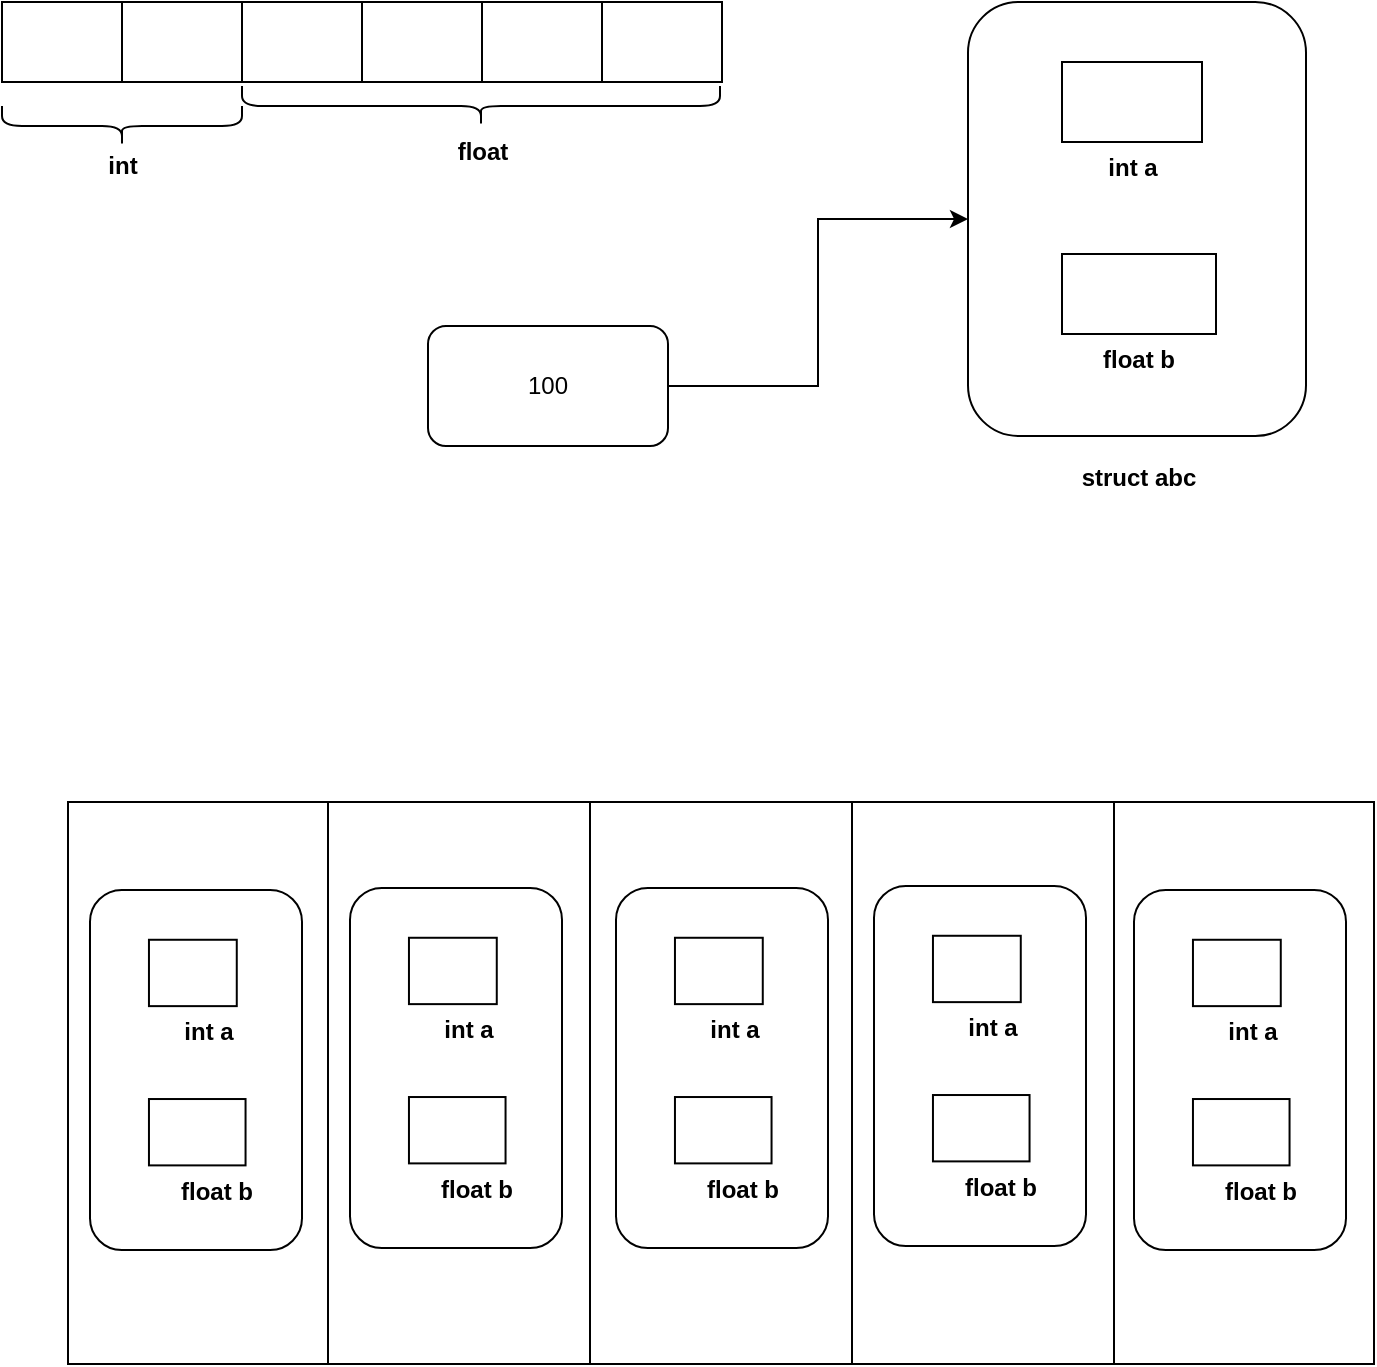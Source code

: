 <mxfile version="23.1.5" type="device" pages="2">
  <diagram name="Page-1" id="SBs-AK8TGKzCLHx1HG1-">
    <mxGraphModel dx="2390" dy="1393" grid="0" gridSize="10" guides="1" tooltips="1" connect="1" arrows="1" fold="1" page="1" pageScale="1" pageWidth="850" pageHeight="1100" math="0" shadow="0">
      <root>
        <mxCell id="0" />
        <mxCell id="1" parent="0" />
        <mxCell id="wdFYyP7IZB3vCb54DyX5-9" value="" style="group" vertex="1" connectable="0" parent="1">
          <mxGeometry x="548" y="57" width="169" height="217" as="geometry" />
        </mxCell>
        <mxCell id="wdFYyP7IZB3vCb54DyX5-5" value="" style="rounded=1;whiteSpace=wrap;html=1;" vertex="1" parent="wdFYyP7IZB3vCb54DyX5-9">
          <mxGeometry width="169" height="217" as="geometry" />
        </mxCell>
        <mxCell id="wdFYyP7IZB3vCb54DyX5-6" value="" style="rounded=0;whiteSpace=wrap;html=1;" vertex="1" parent="wdFYyP7IZB3vCb54DyX5-9">
          <mxGeometry x="47" y="30" width="70" height="40" as="geometry" />
        </mxCell>
        <mxCell id="wdFYyP7IZB3vCb54DyX5-8" value="" style="rounded=0;whiteSpace=wrap;html=1;" vertex="1" parent="wdFYyP7IZB3vCb54DyX5-9">
          <mxGeometry x="47" y="126" width="77" height="40" as="geometry" />
        </mxCell>
        <mxCell id="wdFYyP7IZB3vCb54DyX5-22" value="&lt;b&gt;int a&lt;/b&gt;" style="text;html=1;align=center;verticalAlign=middle;resizable=0;points=[];autosize=1;strokeColor=none;fillColor=none;" vertex="1" parent="wdFYyP7IZB3vCb54DyX5-9">
          <mxGeometry x="60.5" y="70" width="43" height="26" as="geometry" />
        </mxCell>
        <mxCell id="wdFYyP7IZB3vCb54DyX5-23" value="&lt;b&gt;float b&lt;/b&gt;" style="text;html=1;align=center;verticalAlign=middle;resizable=0;points=[];autosize=1;strokeColor=none;fillColor=none;" vertex="1" parent="wdFYyP7IZB3vCb54DyX5-9">
          <mxGeometry x="57.5" y="166" width="54" height="26" as="geometry" />
        </mxCell>
        <mxCell id="wdFYyP7IZB3vCb54DyX5-20" value="&lt;b&gt;int&lt;/b&gt;" style="text;html=1;align=center;verticalAlign=middle;resizable=0;points=[];autosize=1;strokeColor=none;fillColor=none;" vertex="1" parent="1">
          <mxGeometry x="108.5" y="126" width="33" height="26" as="geometry" />
        </mxCell>
        <mxCell id="wdFYyP7IZB3vCb54DyX5-24" value="&lt;b&gt;struct abc&lt;/b&gt;" style="text;html=1;align=center;verticalAlign=middle;resizable=0;points=[];autosize=1;strokeColor=none;fillColor=none;" vertex="1" parent="1">
          <mxGeometry x="595" y="282" width="75" height="26" as="geometry" />
        </mxCell>
        <mxCell id="_a04NKDOX3JuaRjNHRXt-1" value="" style="group" vertex="1" connectable="0" parent="1">
          <mxGeometry x="65" y="57" width="360" height="88" as="geometry" />
        </mxCell>
        <mxCell id="wdFYyP7IZB3vCb54DyX5-10" value="" style="shape=table;startSize=0;container=1;collapsible=0;childLayout=tableLayout;" vertex="1" parent="_a04NKDOX3JuaRjNHRXt-1">
          <mxGeometry width="360" height="40" as="geometry" />
        </mxCell>
        <mxCell id="wdFYyP7IZB3vCb54DyX5-11" value="" style="shape=tableRow;horizontal=0;startSize=0;swimlaneHead=0;swimlaneBody=0;strokeColor=inherit;top=0;left=0;bottom=0;right=0;collapsible=0;dropTarget=0;fillColor=none;points=[[0,0.5],[1,0.5]];portConstraint=eastwest;" vertex="1" parent="wdFYyP7IZB3vCb54DyX5-10">
          <mxGeometry width="360" height="40" as="geometry" />
        </mxCell>
        <mxCell id="wdFYyP7IZB3vCb54DyX5-12" value="" style="shape=partialRectangle;html=1;whiteSpace=wrap;connectable=0;strokeColor=inherit;overflow=hidden;fillColor=none;top=0;left=0;bottom=0;right=0;pointerEvents=1;" vertex="1" parent="wdFYyP7IZB3vCb54DyX5-11">
          <mxGeometry width="60" height="40" as="geometry">
            <mxRectangle width="60" height="40" as="alternateBounds" />
          </mxGeometry>
        </mxCell>
        <mxCell id="wdFYyP7IZB3vCb54DyX5-13" value="" style="shape=partialRectangle;html=1;whiteSpace=wrap;connectable=0;strokeColor=inherit;overflow=hidden;fillColor=none;top=0;left=0;bottom=0;right=0;pointerEvents=1;" vertex="1" parent="wdFYyP7IZB3vCb54DyX5-11">
          <mxGeometry x="60" width="60" height="40" as="geometry">
            <mxRectangle width="60" height="40" as="alternateBounds" />
          </mxGeometry>
        </mxCell>
        <mxCell id="wdFYyP7IZB3vCb54DyX5-14" value="" style="shape=partialRectangle;html=1;whiteSpace=wrap;connectable=0;strokeColor=inherit;overflow=hidden;fillColor=none;top=0;left=0;bottom=0;right=0;pointerEvents=1;" vertex="1" parent="wdFYyP7IZB3vCb54DyX5-11">
          <mxGeometry x="120" width="60" height="40" as="geometry">
            <mxRectangle width="60" height="40" as="alternateBounds" />
          </mxGeometry>
        </mxCell>
        <mxCell id="wdFYyP7IZB3vCb54DyX5-15" value="" style="shape=partialRectangle;html=1;whiteSpace=wrap;connectable=0;strokeColor=inherit;overflow=hidden;fillColor=none;top=0;left=0;bottom=0;right=0;pointerEvents=1;" vertex="1" parent="wdFYyP7IZB3vCb54DyX5-11">
          <mxGeometry x="180" width="60" height="40" as="geometry">
            <mxRectangle width="60" height="40" as="alternateBounds" />
          </mxGeometry>
        </mxCell>
        <mxCell id="wdFYyP7IZB3vCb54DyX5-16" value="" style="shape=partialRectangle;html=1;whiteSpace=wrap;connectable=0;strokeColor=inherit;overflow=hidden;fillColor=none;top=0;left=0;bottom=0;right=0;pointerEvents=1;" vertex="1" parent="wdFYyP7IZB3vCb54DyX5-11">
          <mxGeometry x="240" width="60" height="40" as="geometry">
            <mxRectangle width="60" height="40" as="alternateBounds" />
          </mxGeometry>
        </mxCell>
        <mxCell id="wdFYyP7IZB3vCb54DyX5-17" value="" style="shape=partialRectangle;html=1;whiteSpace=wrap;connectable=0;strokeColor=inherit;overflow=hidden;fillColor=none;top=0;left=0;bottom=0;right=0;pointerEvents=1;" vertex="1" parent="wdFYyP7IZB3vCb54DyX5-11">
          <mxGeometry x="300" width="60" height="40" as="geometry">
            <mxRectangle width="60" height="40" as="alternateBounds" />
          </mxGeometry>
        </mxCell>
        <mxCell id="wdFYyP7IZB3vCb54DyX5-18" value="" style="shape=curlyBracket;whiteSpace=wrap;html=1;rounded=1;labelPosition=left;verticalLabelPosition=middle;align=right;verticalAlign=middle;direction=north;" vertex="1" parent="_a04NKDOX3JuaRjNHRXt-1">
          <mxGeometry y="52" width="120" height="20" as="geometry" />
        </mxCell>
        <mxCell id="wdFYyP7IZB3vCb54DyX5-19" value="" style="shape=curlyBracket;whiteSpace=wrap;html=1;rounded=1;labelPosition=left;verticalLabelPosition=middle;align=right;verticalAlign=middle;direction=north;" vertex="1" parent="_a04NKDOX3JuaRjNHRXt-1">
          <mxGeometry x="120" y="42" width="239" height="20" as="geometry" />
        </mxCell>
        <mxCell id="wdFYyP7IZB3vCb54DyX5-21" value="&lt;b&gt;float&lt;/b&gt;" style="text;html=1;align=center;verticalAlign=middle;resizable=0;points=[];autosize=1;strokeColor=none;fillColor=none;" vertex="1" parent="_a04NKDOX3JuaRjNHRXt-1">
          <mxGeometry x="218" y="62" width="43" height="26" as="geometry" />
        </mxCell>
        <mxCell id="gjEVGWz8HpCAclz9JxW7-2" style="edgeStyle=orthogonalEdgeStyle;rounded=0;orthogonalLoop=1;jettySize=auto;html=1;" edge="1" parent="1" source="gjEVGWz8HpCAclz9JxW7-1" target="wdFYyP7IZB3vCb54DyX5-5">
          <mxGeometry relative="1" as="geometry" />
        </mxCell>
        <mxCell id="gjEVGWz8HpCAclz9JxW7-1" value="100" style="rounded=1;whiteSpace=wrap;html=1;" vertex="1" parent="1">
          <mxGeometry x="278" y="219" width="120" height="60" as="geometry" />
        </mxCell>
        <mxCell id="gjEVGWz8HpCAclz9JxW7-3" value="" style="shape=table;startSize=0;container=1;collapsible=0;childLayout=tableLayout;" vertex="1" parent="1">
          <mxGeometry x="98" y="457" width="653" height="281" as="geometry" />
        </mxCell>
        <mxCell id="gjEVGWz8HpCAclz9JxW7-4" value="" style="shape=tableRow;horizontal=0;startSize=0;swimlaneHead=0;swimlaneBody=0;strokeColor=inherit;top=0;left=0;bottom=0;right=0;collapsible=0;dropTarget=0;fillColor=none;points=[[0,0.5],[1,0.5]];portConstraint=eastwest;" vertex="1" parent="gjEVGWz8HpCAclz9JxW7-3">
          <mxGeometry width="653" height="281" as="geometry" />
        </mxCell>
        <mxCell id="gjEVGWz8HpCAclz9JxW7-5" value="" style="shape=partialRectangle;html=1;whiteSpace=wrap;connectable=0;strokeColor=inherit;overflow=hidden;fillColor=none;top=0;left=0;bottom=0;right=0;pointerEvents=1;" vertex="1" parent="gjEVGWz8HpCAclz9JxW7-4">
          <mxGeometry width="130" height="281" as="geometry">
            <mxRectangle width="130" height="281" as="alternateBounds" />
          </mxGeometry>
        </mxCell>
        <mxCell id="gjEVGWz8HpCAclz9JxW7-6" value="" style="shape=partialRectangle;html=1;whiteSpace=wrap;connectable=0;strokeColor=inherit;overflow=hidden;fillColor=none;top=0;left=0;bottom=0;right=0;pointerEvents=1;" vertex="1" parent="gjEVGWz8HpCAclz9JxW7-4">
          <mxGeometry x="130" width="131" height="281" as="geometry">
            <mxRectangle width="131" height="281" as="alternateBounds" />
          </mxGeometry>
        </mxCell>
        <mxCell id="gjEVGWz8HpCAclz9JxW7-7" value="" style="shape=partialRectangle;html=1;whiteSpace=wrap;connectable=0;strokeColor=inherit;overflow=hidden;fillColor=none;top=0;left=0;bottom=0;right=0;pointerEvents=1;" vertex="1" parent="gjEVGWz8HpCAclz9JxW7-4">
          <mxGeometry x="261" width="131" height="281" as="geometry">
            <mxRectangle width="131" height="281" as="alternateBounds" />
          </mxGeometry>
        </mxCell>
        <mxCell id="gjEVGWz8HpCAclz9JxW7-8" value="" style="shape=partialRectangle;html=1;whiteSpace=wrap;connectable=0;strokeColor=inherit;overflow=hidden;fillColor=none;top=0;left=0;bottom=0;right=0;pointerEvents=1;" vertex="1" parent="gjEVGWz8HpCAclz9JxW7-4">
          <mxGeometry x="392" width="131" height="281" as="geometry">
            <mxRectangle width="131" height="281" as="alternateBounds" />
          </mxGeometry>
        </mxCell>
        <mxCell id="gjEVGWz8HpCAclz9JxW7-9" value="" style="shape=partialRectangle;html=1;whiteSpace=wrap;connectable=0;strokeColor=inherit;overflow=hidden;fillColor=none;top=0;left=0;bottom=0;right=0;pointerEvents=1;" vertex="1" parent="gjEVGWz8HpCAclz9JxW7-4">
          <mxGeometry x="523" width="130" height="281" as="geometry">
            <mxRectangle width="130" height="281" as="alternateBounds" />
          </mxGeometry>
        </mxCell>
        <mxCell id="gjEVGWz8HpCAclz9JxW7-10" value="" style="group" vertex="1" connectable="0" parent="1">
          <mxGeometry x="109" y="501" width="106" height="180" as="geometry" />
        </mxCell>
        <mxCell id="gjEVGWz8HpCAclz9JxW7-11" value="" style="rounded=1;whiteSpace=wrap;html=1;" vertex="1" parent="gjEVGWz8HpCAclz9JxW7-10">
          <mxGeometry width="106" height="180" as="geometry" />
        </mxCell>
        <mxCell id="gjEVGWz8HpCAclz9JxW7-12" value="" style="rounded=0;whiteSpace=wrap;html=1;" vertex="1" parent="gjEVGWz8HpCAclz9JxW7-10">
          <mxGeometry x="29.479" y="24.885" width="43.905" height="33.18" as="geometry" />
        </mxCell>
        <mxCell id="gjEVGWz8HpCAclz9JxW7-13" value="" style="rounded=0;whiteSpace=wrap;html=1;" vertex="1" parent="gjEVGWz8HpCAclz9JxW7-10">
          <mxGeometry x="29.479" y="104.516" width="48.296" height="33.18" as="geometry" />
        </mxCell>
        <mxCell id="gjEVGWz8HpCAclz9JxW7-14" value="&lt;b&gt;int a&lt;/b&gt;" style="text;html=1;align=center;verticalAlign=middle;resizable=0;points=[];autosize=1;strokeColor=none;fillColor=none;" vertex="1" parent="gjEVGWz8HpCAclz9JxW7-10">
          <mxGeometry x="37.947" y="58.065" width="43" height="26" as="geometry" />
        </mxCell>
        <mxCell id="gjEVGWz8HpCAclz9JxW7-15" value="&lt;b&gt;float b&lt;/b&gt;" style="text;html=1;align=center;verticalAlign=middle;resizable=0;points=[];autosize=1;strokeColor=none;fillColor=none;" vertex="1" parent="gjEVGWz8HpCAclz9JxW7-10">
          <mxGeometry x="36.065" y="137.696" width="54" height="26" as="geometry" />
        </mxCell>
        <mxCell id="gjEVGWz8HpCAclz9JxW7-17" value="" style="group" vertex="1" connectable="0" parent="1">
          <mxGeometry x="239" y="500" width="106" height="180" as="geometry" />
        </mxCell>
        <mxCell id="gjEVGWz8HpCAclz9JxW7-18" value="" style="rounded=1;whiteSpace=wrap;html=1;" vertex="1" parent="gjEVGWz8HpCAclz9JxW7-17">
          <mxGeometry width="106" height="180" as="geometry" />
        </mxCell>
        <mxCell id="gjEVGWz8HpCAclz9JxW7-19" value="" style="rounded=0;whiteSpace=wrap;html=1;" vertex="1" parent="gjEVGWz8HpCAclz9JxW7-17">
          <mxGeometry x="29.479" y="24.885" width="43.905" height="33.18" as="geometry" />
        </mxCell>
        <mxCell id="gjEVGWz8HpCAclz9JxW7-20" value="" style="rounded=0;whiteSpace=wrap;html=1;" vertex="1" parent="gjEVGWz8HpCAclz9JxW7-17">
          <mxGeometry x="29.479" y="104.516" width="48.296" height="33.18" as="geometry" />
        </mxCell>
        <mxCell id="gjEVGWz8HpCAclz9JxW7-21" value="&lt;b&gt;int a&lt;/b&gt;" style="text;html=1;align=center;verticalAlign=middle;resizable=0;points=[];autosize=1;strokeColor=none;fillColor=none;" vertex="1" parent="gjEVGWz8HpCAclz9JxW7-17">
          <mxGeometry x="37.947" y="58.065" width="43" height="26" as="geometry" />
        </mxCell>
        <mxCell id="gjEVGWz8HpCAclz9JxW7-22" value="&lt;b&gt;float b&lt;/b&gt;" style="text;html=1;align=center;verticalAlign=middle;resizable=0;points=[];autosize=1;strokeColor=none;fillColor=none;" vertex="1" parent="gjEVGWz8HpCAclz9JxW7-17">
          <mxGeometry x="36.065" y="137.696" width="54" height="26" as="geometry" />
        </mxCell>
        <mxCell id="gjEVGWz8HpCAclz9JxW7-23" value="" style="group" vertex="1" connectable="0" parent="1">
          <mxGeometry x="372" y="500" width="106" height="180" as="geometry" />
        </mxCell>
        <mxCell id="gjEVGWz8HpCAclz9JxW7-24" value="" style="rounded=1;whiteSpace=wrap;html=1;" vertex="1" parent="gjEVGWz8HpCAclz9JxW7-23">
          <mxGeometry width="106" height="180" as="geometry" />
        </mxCell>
        <mxCell id="gjEVGWz8HpCAclz9JxW7-25" value="" style="rounded=0;whiteSpace=wrap;html=1;" vertex="1" parent="gjEVGWz8HpCAclz9JxW7-23">
          <mxGeometry x="29.479" y="24.885" width="43.905" height="33.18" as="geometry" />
        </mxCell>
        <mxCell id="gjEVGWz8HpCAclz9JxW7-26" value="" style="rounded=0;whiteSpace=wrap;html=1;" vertex="1" parent="gjEVGWz8HpCAclz9JxW7-23">
          <mxGeometry x="29.479" y="104.516" width="48.296" height="33.18" as="geometry" />
        </mxCell>
        <mxCell id="gjEVGWz8HpCAclz9JxW7-27" value="&lt;b&gt;int a&lt;/b&gt;" style="text;html=1;align=center;verticalAlign=middle;resizable=0;points=[];autosize=1;strokeColor=none;fillColor=none;" vertex="1" parent="gjEVGWz8HpCAclz9JxW7-23">
          <mxGeometry x="37.947" y="58.065" width="43" height="26" as="geometry" />
        </mxCell>
        <mxCell id="gjEVGWz8HpCAclz9JxW7-28" value="&lt;b&gt;float b&lt;/b&gt;" style="text;html=1;align=center;verticalAlign=middle;resizable=0;points=[];autosize=1;strokeColor=none;fillColor=none;" vertex="1" parent="gjEVGWz8HpCAclz9JxW7-23">
          <mxGeometry x="36.065" y="137.696" width="54" height="26" as="geometry" />
        </mxCell>
        <mxCell id="gjEVGWz8HpCAclz9JxW7-29" value="" style="group" vertex="1" connectable="0" parent="1">
          <mxGeometry x="501" y="499" width="106" height="180" as="geometry" />
        </mxCell>
        <mxCell id="gjEVGWz8HpCAclz9JxW7-30" value="" style="rounded=1;whiteSpace=wrap;html=1;" vertex="1" parent="gjEVGWz8HpCAclz9JxW7-29">
          <mxGeometry width="106" height="180" as="geometry" />
        </mxCell>
        <mxCell id="gjEVGWz8HpCAclz9JxW7-31" value="" style="rounded=0;whiteSpace=wrap;html=1;" vertex="1" parent="gjEVGWz8HpCAclz9JxW7-29">
          <mxGeometry x="29.479" y="24.885" width="43.905" height="33.18" as="geometry" />
        </mxCell>
        <mxCell id="gjEVGWz8HpCAclz9JxW7-32" value="" style="rounded=0;whiteSpace=wrap;html=1;" vertex="1" parent="gjEVGWz8HpCAclz9JxW7-29">
          <mxGeometry x="29.479" y="104.516" width="48.296" height="33.18" as="geometry" />
        </mxCell>
        <mxCell id="gjEVGWz8HpCAclz9JxW7-33" value="&lt;b&gt;int a&lt;/b&gt;" style="text;html=1;align=center;verticalAlign=middle;resizable=0;points=[];autosize=1;strokeColor=none;fillColor=none;" vertex="1" parent="gjEVGWz8HpCAclz9JxW7-29">
          <mxGeometry x="37.947" y="58.065" width="43" height="26" as="geometry" />
        </mxCell>
        <mxCell id="gjEVGWz8HpCAclz9JxW7-34" value="&lt;b&gt;float b&lt;/b&gt;" style="text;html=1;align=center;verticalAlign=middle;resizable=0;points=[];autosize=1;strokeColor=none;fillColor=none;" vertex="1" parent="gjEVGWz8HpCAclz9JxW7-29">
          <mxGeometry x="36.065" y="137.696" width="54" height="26" as="geometry" />
        </mxCell>
        <mxCell id="gjEVGWz8HpCAclz9JxW7-35" value="" style="group" vertex="1" connectable="0" parent="1">
          <mxGeometry x="631" y="501" width="106" height="180" as="geometry" />
        </mxCell>
        <mxCell id="gjEVGWz8HpCAclz9JxW7-36" value="" style="rounded=1;whiteSpace=wrap;html=1;" vertex="1" parent="gjEVGWz8HpCAclz9JxW7-35">
          <mxGeometry width="106" height="180" as="geometry" />
        </mxCell>
        <mxCell id="gjEVGWz8HpCAclz9JxW7-37" value="" style="rounded=0;whiteSpace=wrap;html=1;" vertex="1" parent="gjEVGWz8HpCAclz9JxW7-35">
          <mxGeometry x="29.479" y="24.885" width="43.905" height="33.18" as="geometry" />
        </mxCell>
        <mxCell id="gjEVGWz8HpCAclz9JxW7-38" value="" style="rounded=0;whiteSpace=wrap;html=1;" vertex="1" parent="gjEVGWz8HpCAclz9JxW7-35">
          <mxGeometry x="29.479" y="104.516" width="48.296" height="33.18" as="geometry" />
        </mxCell>
        <mxCell id="gjEVGWz8HpCAclz9JxW7-39" value="&lt;b&gt;int a&lt;/b&gt;" style="text;html=1;align=center;verticalAlign=middle;resizable=0;points=[];autosize=1;strokeColor=none;fillColor=none;" vertex="1" parent="gjEVGWz8HpCAclz9JxW7-35">
          <mxGeometry x="37.947" y="58.065" width="43" height="26" as="geometry" />
        </mxCell>
        <mxCell id="gjEVGWz8HpCAclz9JxW7-40" value="&lt;b&gt;float b&lt;/b&gt;" style="text;html=1;align=center;verticalAlign=middle;resizable=0;points=[];autosize=1;strokeColor=none;fillColor=none;" vertex="1" parent="gjEVGWz8HpCAclz9JxW7-35">
          <mxGeometry x="36.065" y="137.696" width="54" height="26" as="geometry" />
        </mxCell>
      </root>
    </mxGraphModel>
  </diagram>
  <diagram id="Xxvc_F6GEkBESeaVV1Si" name="Page-2">
    <mxGraphModel dx="819" dy="478" grid="0" gridSize="10" guides="1" tooltips="1" connect="1" arrows="1" fold="1" page="1" pageScale="1" pageWidth="850" pageHeight="1100" math="0" shadow="0">
      <root>
        <mxCell id="0" />
        <mxCell id="1" parent="0" />
        <mxCell id="ykW4eF8JMmrbJG7nthWR-71" value="&lt;b&gt;structure&lt;/b&gt;" style="text;html=1;align=center;verticalAlign=middle;resizable=0;points=[];autosize=1;strokeColor=none;fillColor=none;" vertex="1" parent="1">
          <mxGeometry x="666" y="258" width="70" height="26" as="geometry" />
        </mxCell>
        <mxCell id="ykW4eF8JMmrbJG7nthWR-73" value="" style="group" vertex="1" connectable="0" parent="1">
          <mxGeometry x="86" y="36" width="691" height="137" as="geometry" />
        </mxCell>
        <mxCell id="ykW4eF8JMmrbJG7nthWR-37" value="" style="shape=table;startSize=0;container=1;collapsible=0;childLayout=tableLayout;" vertex="1" parent="ykW4eF8JMmrbJG7nthWR-73">
          <mxGeometry x="115.167" y="1.234" width="575.833" height="49.369" as="geometry" />
        </mxCell>
        <mxCell id="ykW4eF8JMmrbJG7nthWR-38" value="" style="shape=tableRow;horizontal=0;startSize=0;swimlaneHead=0;swimlaneBody=0;strokeColor=inherit;top=0;left=0;bottom=0;right=0;collapsible=0;dropTarget=0;fillColor=none;points=[[0,0.5],[1,0.5]];portConstraint=eastwest;" vertex="1" parent="ykW4eF8JMmrbJG7nthWR-37">
          <mxGeometry width="575.833" height="49" as="geometry" />
        </mxCell>
        <mxCell id="ykW4eF8JMmrbJG7nthWR-47" value="11.5" style="shape=partialRectangle;html=1;whiteSpace=wrap;connectable=0;strokeColor=inherit;overflow=hidden;fillColor=none;top=0;left=0;bottom=0;right=0;pointerEvents=1;" vertex="1" parent="ykW4eF8JMmrbJG7nthWR-38">
          <mxGeometry width="64" height="49" as="geometry">
            <mxRectangle width="64" height="49" as="alternateBounds" />
          </mxGeometry>
        </mxCell>
        <mxCell id="ykW4eF8JMmrbJG7nthWR-39" value="12.5" style="shape=partialRectangle;html=1;whiteSpace=wrap;connectable=0;strokeColor=inherit;overflow=hidden;fillColor=none;top=0;left=0;bottom=0;right=0;pointerEvents=1;" vertex="1" parent="ykW4eF8JMmrbJG7nthWR-38">
          <mxGeometry x="64" width="64" height="49" as="geometry">
            <mxRectangle width="64" height="49" as="alternateBounds" />
          </mxGeometry>
        </mxCell>
        <mxCell id="ykW4eF8JMmrbJG7nthWR-40" value="13.5" style="shape=partialRectangle;html=1;whiteSpace=wrap;connectable=0;strokeColor=inherit;overflow=hidden;fillColor=none;top=0;left=0;bottom=0;right=0;pointerEvents=1;" vertex="1" parent="ykW4eF8JMmrbJG7nthWR-38">
          <mxGeometry x="128" width="64" height="49" as="geometry">
            <mxRectangle width="64" height="49" as="alternateBounds" />
          </mxGeometry>
        </mxCell>
        <mxCell id="ykW4eF8JMmrbJG7nthWR-41" value="14.5" style="shape=partialRectangle;html=1;whiteSpace=wrap;connectable=0;strokeColor=inherit;overflow=hidden;fillColor=none;top=0;left=0;bottom=0;right=0;pointerEvents=1;" vertex="1" parent="ykW4eF8JMmrbJG7nthWR-38">
          <mxGeometry x="192" width="64" height="49" as="geometry">
            <mxRectangle width="64" height="49" as="alternateBounds" />
          </mxGeometry>
        </mxCell>
        <mxCell id="ykW4eF8JMmrbJG7nthWR-42" value="16.5" style="shape=partialRectangle;html=1;whiteSpace=wrap;connectable=0;strokeColor=inherit;overflow=hidden;fillColor=none;top=0;left=0;bottom=0;right=0;pointerEvents=1;" vertex="1" parent="ykW4eF8JMmrbJG7nthWR-38">
          <mxGeometry x="256" width="64" height="49" as="geometry">
            <mxRectangle width="64" height="49" as="alternateBounds" />
          </mxGeometry>
        </mxCell>
        <mxCell id="ykW4eF8JMmrbJG7nthWR-43" value="15.5" style="shape=partialRectangle;html=1;whiteSpace=wrap;connectable=0;strokeColor=inherit;overflow=hidden;fillColor=none;top=0;left=0;bottom=0;right=0;pointerEvents=1;" vertex="1" parent="ykW4eF8JMmrbJG7nthWR-38">
          <mxGeometry x="320" width="64" height="49" as="geometry">
            <mxRectangle width="64" height="49" as="alternateBounds" />
          </mxGeometry>
        </mxCell>
        <mxCell id="ykW4eF8JMmrbJG7nthWR-44" value="17.45" style="shape=partialRectangle;html=1;whiteSpace=wrap;connectable=0;strokeColor=inherit;overflow=hidden;fillColor=none;top=0;left=0;bottom=0;right=0;pointerEvents=1;" vertex="1" parent="ykW4eF8JMmrbJG7nthWR-38">
          <mxGeometry x="384" width="64" height="49" as="geometry">
            <mxRectangle width="64" height="49" as="alternateBounds" />
          </mxGeometry>
        </mxCell>
        <mxCell id="ykW4eF8JMmrbJG7nthWR-45" value="18.75" style="shape=partialRectangle;html=1;whiteSpace=wrap;connectable=0;strokeColor=inherit;overflow=hidden;fillColor=none;top=0;left=0;bottom=0;right=0;pointerEvents=1;" vertex="1" parent="ykW4eF8JMmrbJG7nthWR-38">
          <mxGeometry x="448" width="64" height="49" as="geometry">
            <mxRectangle width="64" height="49" as="alternateBounds" />
          </mxGeometry>
        </mxCell>
        <mxCell id="ykW4eF8JMmrbJG7nthWR-46" value="19.65" style="shape=partialRectangle;html=1;whiteSpace=wrap;connectable=0;strokeColor=inherit;overflow=hidden;fillColor=none;top=0;left=0;bottom=0;right=0;pointerEvents=1;" vertex="1" parent="ykW4eF8JMmrbJG7nthWR-38">
          <mxGeometry x="512" width="64" height="49" as="geometry">
            <mxRectangle width="64" height="49" as="alternateBounds" />
          </mxGeometry>
        </mxCell>
        <mxCell id="ykW4eF8JMmrbJG7nthWR-58" value="" style="shape=table;startSize=0;container=1;collapsible=0;childLayout=tableLayout;" vertex="1" parent="ykW4eF8JMmrbJG7nthWR-73">
          <mxGeometry x="115.167" y="87.631" width="575.833" height="49.369" as="geometry" />
        </mxCell>
        <mxCell id="ykW4eF8JMmrbJG7nthWR-59" value="" style="shape=tableRow;horizontal=0;startSize=0;swimlaneHead=0;swimlaneBody=0;strokeColor=inherit;top=0;left=0;bottom=0;right=0;collapsible=0;dropTarget=0;fillColor=none;points=[[0,0.5],[1,0.5]];portConstraint=eastwest;" vertex="1" parent="ykW4eF8JMmrbJG7nthWR-58">
          <mxGeometry width="575.833" height="49" as="geometry" />
        </mxCell>
        <mxCell id="ykW4eF8JMmrbJG7nthWR-60" value="15" style="shape=partialRectangle;html=1;whiteSpace=wrap;connectable=0;strokeColor=inherit;overflow=hidden;fillColor=none;top=0;left=0;bottom=0;right=0;pointerEvents=1;" vertex="1" parent="ykW4eF8JMmrbJG7nthWR-59">
          <mxGeometry width="64" height="49" as="geometry">
            <mxRectangle width="64" height="49" as="alternateBounds" />
          </mxGeometry>
        </mxCell>
        <mxCell id="ykW4eF8JMmrbJG7nthWR-61" value="25" style="shape=partialRectangle;html=1;whiteSpace=wrap;connectable=0;strokeColor=inherit;overflow=hidden;fillColor=none;top=0;left=0;bottom=0;right=0;pointerEvents=1;" vertex="1" parent="ykW4eF8JMmrbJG7nthWR-59">
          <mxGeometry x="64" width="64" height="49" as="geometry">
            <mxRectangle width="64" height="49" as="alternateBounds" />
          </mxGeometry>
        </mxCell>
        <mxCell id="ykW4eF8JMmrbJG7nthWR-62" value="35" style="shape=partialRectangle;html=1;whiteSpace=wrap;connectable=0;strokeColor=inherit;overflow=hidden;fillColor=none;top=0;left=0;bottom=0;right=0;pointerEvents=1;" vertex="1" parent="ykW4eF8JMmrbJG7nthWR-59">
          <mxGeometry x="128" width="64" height="49" as="geometry">
            <mxRectangle width="64" height="49" as="alternateBounds" />
          </mxGeometry>
        </mxCell>
        <mxCell id="ykW4eF8JMmrbJG7nthWR-63" value="45" style="shape=partialRectangle;html=1;whiteSpace=wrap;connectable=0;strokeColor=inherit;overflow=hidden;fillColor=none;top=0;left=0;bottom=0;right=0;pointerEvents=1;" vertex="1" parent="ykW4eF8JMmrbJG7nthWR-59">
          <mxGeometry x="192" width="64" height="49" as="geometry">
            <mxRectangle width="64" height="49" as="alternateBounds" />
          </mxGeometry>
        </mxCell>
        <mxCell id="ykW4eF8JMmrbJG7nthWR-64" value="55" style="shape=partialRectangle;html=1;whiteSpace=wrap;connectable=0;strokeColor=inherit;overflow=hidden;fillColor=none;top=0;left=0;bottom=0;right=0;pointerEvents=1;" vertex="1" parent="ykW4eF8JMmrbJG7nthWR-59">
          <mxGeometry x="256" width="64" height="49" as="geometry">
            <mxRectangle width="64" height="49" as="alternateBounds" />
          </mxGeometry>
        </mxCell>
        <mxCell id="ykW4eF8JMmrbJG7nthWR-65" value="65" style="shape=partialRectangle;html=1;whiteSpace=wrap;connectable=0;strokeColor=inherit;overflow=hidden;fillColor=none;top=0;left=0;bottom=0;right=0;pointerEvents=1;" vertex="1" parent="ykW4eF8JMmrbJG7nthWR-59">
          <mxGeometry x="320" width="64" height="49" as="geometry">
            <mxRectangle width="64" height="49" as="alternateBounds" />
          </mxGeometry>
        </mxCell>
        <mxCell id="ykW4eF8JMmrbJG7nthWR-66" value="75" style="shape=partialRectangle;html=1;whiteSpace=wrap;connectable=0;strokeColor=inherit;overflow=hidden;fillColor=none;top=0;left=0;bottom=0;right=0;pointerEvents=1;" vertex="1" parent="ykW4eF8JMmrbJG7nthWR-59">
          <mxGeometry x="384" width="64" height="49" as="geometry">
            <mxRectangle width="64" height="49" as="alternateBounds" />
          </mxGeometry>
        </mxCell>
        <mxCell id="ykW4eF8JMmrbJG7nthWR-67" value="85" style="shape=partialRectangle;html=1;whiteSpace=wrap;connectable=0;strokeColor=inherit;overflow=hidden;fillColor=none;top=0;left=0;bottom=0;right=0;pointerEvents=1;" vertex="1" parent="ykW4eF8JMmrbJG7nthWR-59">
          <mxGeometry x="448" width="64" height="49" as="geometry">
            <mxRectangle width="64" height="49" as="alternateBounds" />
          </mxGeometry>
        </mxCell>
        <mxCell id="ykW4eF8JMmrbJG7nthWR-68" value="95" style="shape=partialRectangle;html=1;whiteSpace=wrap;connectable=0;strokeColor=inherit;overflow=hidden;fillColor=none;top=0;left=0;bottom=0;right=0;pointerEvents=1;" vertex="1" parent="ykW4eF8JMmrbJG7nthWR-59">
          <mxGeometry x="512" width="64" height="49" as="geometry">
            <mxRectangle width="64" height="49" as="alternateBounds" />
          </mxGeometry>
        </mxCell>
        <mxCell id="ykW4eF8JMmrbJG7nthWR-69" value="&lt;b&gt;math&lt;/b&gt;" style="text;html=1;align=center;verticalAlign=middle;resizable=0;points=[];autosize=1;strokeColor=none;fillColor=none;" vertex="1" parent="ykW4eF8JMmrbJG7nthWR-73">
          <mxGeometry x="8.531" width="47" height="26" as="geometry" />
        </mxCell>
        <mxCell id="ykW4eF8JMmrbJG7nthWR-70" value="&lt;b&gt;physics&lt;/b&gt;" style="text;html=1;align=center;verticalAlign=middle;resizable=0;points=[];autosize=1;strokeColor=none;fillColor=none;" vertex="1" parent="ykW4eF8JMmrbJG7nthWR-73">
          <mxGeometry y="92.568" width="63" height="26" as="geometry" />
        </mxCell>
        <mxCell id="ykW4eF8JMmrbJG7nthWR-77" style="edgeStyle=orthogonalEdgeStyle;rounded=0;orthogonalLoop=1;jettySize=auto;html=1;" edge="1" parent="1" source="ykW4eF8JMmrbJG7nthWR-74" target="ykW4eF8JMmrbJG7nthWR-76">
          <mxGeometry relative="1" as="geometry" />
        </mxCell>
        <mxCell id="ykW4eF8JMmrbJG7nthWR-74" value="&lt;b&gt;Abstract Data Type&lt;/b&gt;" style="text;html=1;align=center;verticalAlign=middle;resizable=0;points=[];autosize=1;strokeColor=none;fillColor=none;" vertex="1" parent="1">
          <mxGeometry x="77" y="250" width="126" height="26" as="geometry" />
        </mxCell>
        <mxCell id="ykW4eF8JMmrbJG7nthWR-75" style="edgeStyle=orthogonalEdgeStyle;rounded=0;orthogonalLoop=1;jettySize=auto;html=1;entryX=-0.035;entryY=0.231;entryDx=0;entryDy=0;entryPerimeter=0;" edge="1" parent="1" source="ykW4eF8JMmrbJG7nthWR-74" target="ykW4eF8JMmrbJG7nthWR-71">
          <mxGeometry relative="1" as="geometry" />
        </mxCell>
        <mxCell id="ykW4eF8JMmrbJG7nthWR-76" value="&lt;b&gt;struct abc{&lt;br&gt;&amp;nbsp; &amp;nbsp; int a;&lt;br&gt;&amp;nbsp; &amp;nbsp; float b;&lt;br&gt;&lt;div style=&quot;&quot;&gt;&lt;b style=&quot;background-color: initial;&quot;&gt;};&lt;/b&gt;&lt;/div&gt;&lt;/b&gt;" style="text;html=1;align=left;verticalAlign=middle;resizable=0;points=[];autosize=1;strokeColor=none;fillColor=none;" vertex="1" parent="1">
          <mxGeometry x="265" y="295" width="80" height="70" as="geometry" />
        </mxCell>
      </root>
    </mxGraphModel>
  </diagram>
</mxfile>
